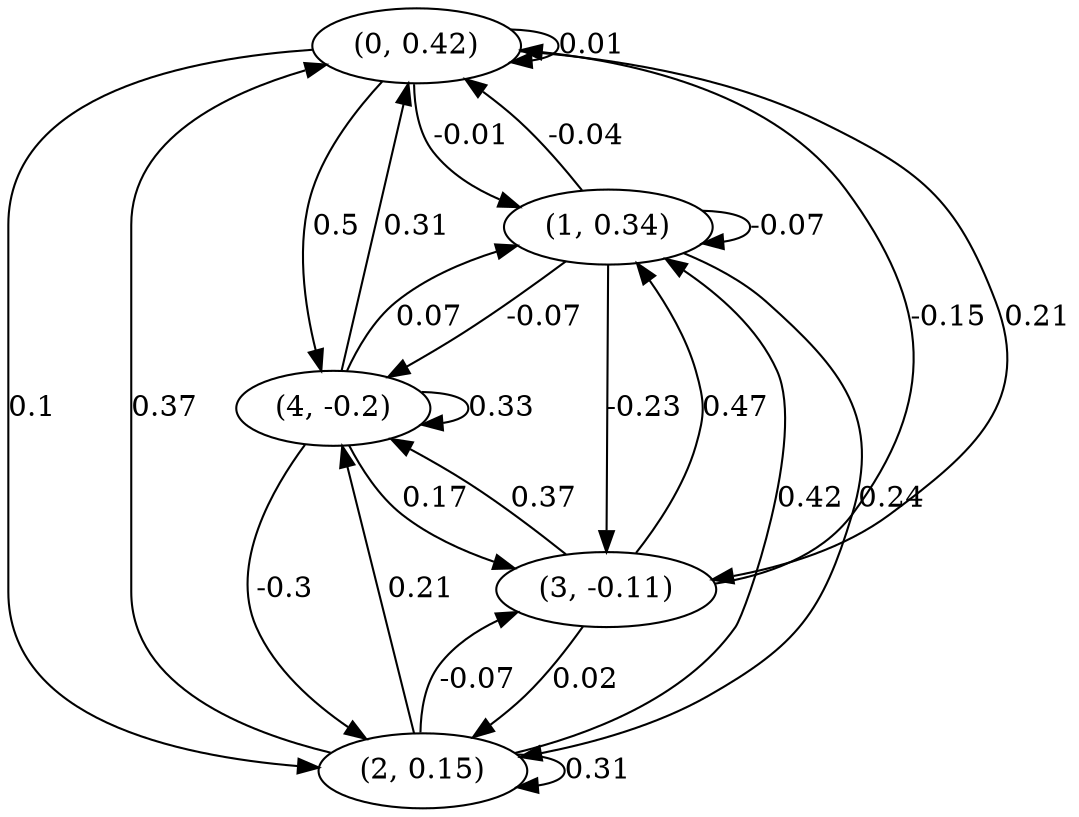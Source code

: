 digraph {
    0 [ label = "(0, 0.42)" ]
    1 [ label = "(1, 0.34)" ]
    2 [ label = "(2, 0.15)" ]
    3 [ label = "(3, -0.11)" ]
    4 [ label = "(4, -0.2)" ]
    0 -> 0 [ label = "0.01" ]
    1 -> 1 [ label = "-0.07" ]
    2 -> 2 [ label = "0.31" ]
    4 -> 4 [ label = "0.33" ]
    1 -> 0 [ label = "-0.04" ]
    2 -> 0 [ label = "0.37" ]
    3 -> 0 [ label = "-0.15" ]
    4 -> 0 [ label = "0.31" ]
    0 -> 1 [ label = "-0.01" ]
    2 -> 1 [ label = "0.42" ]
    3 -> 1 [ label = "0.47" ]
    4 -> 1 [ label = "0.07" ]
    0 -> 2 [ label = "0.1" ]
    1 -> 2 [ label = "0.24" ]
    3 -> 2 [ label = "0.02" ]
    4 -> 2 [ label = "-0.3" ]
    0 -> 3 [ label = "0.21" ]
    1 -> 3 [ label = "-0.23" ]
    2 -> 3 [ label = "-0.07" ]
    4 -> 3 [ label = "0.17" ]
    0 -> 4 [ label = "0.5" ]
    1 -> 4 [ label = "-0.07" ]
    2 -> 4 [ label = "0.21" ]
    3 -> 4 [ label = "0.37" ]
}

